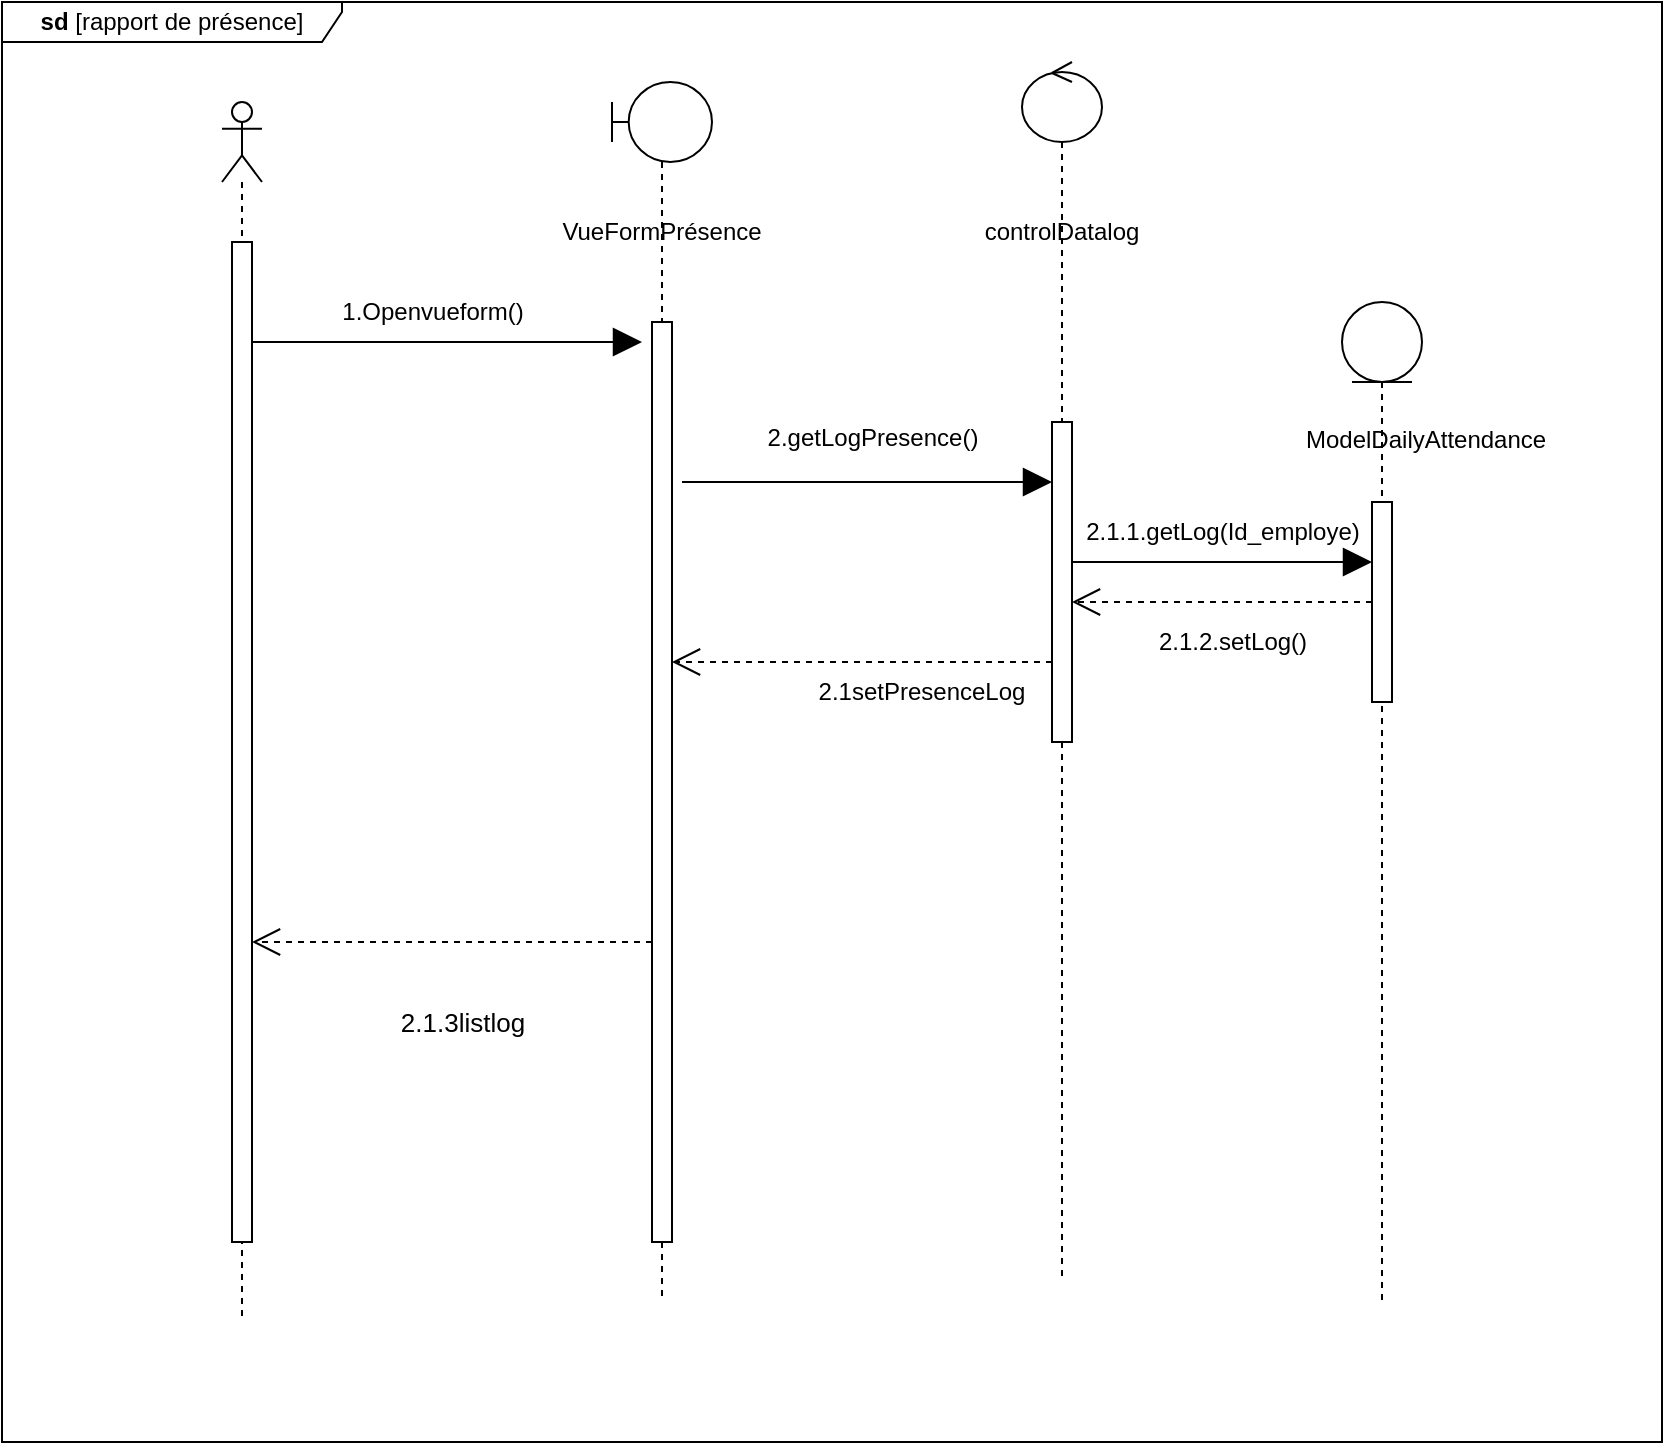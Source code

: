 <mxfile version="21.6.8" type="github">
  <diagram name="Page-1" id="Hz1ohdUSH_Gx4iMZX8w4">
    <mxGraphModel dx="2261" dy="782" grid="1" gridSize="10" guides="1" tooltips="1" connect="1" arrows="1" fold="1" page="1" pageScale="1" pageWidth="827" pageHeight="1169" math="0" shadow="0">
      <root>
        <mxCell id="0" />
        <mxCell id="1" parent="0" />
        <mxCell id="YYRi0PYZraKbrqkExKc4-1" value="" style="shape=umlLifeline;perimeter=lifelinePerimeter;whiteSpace=wrap;html=1;container=1;dropTarget=0;collapsible=0;recursiveResize=0;outlineConnect=0;portConstraint=eastwest;newEdgeStyle={&quot;edgeStyle&quot;:&quot;elbowEdgeStyle&quot;,&quot;elbow&quot;:&quot;vertical&quot;,&quot;curved&quot;:0,&quot;rounded&quot;:0};participant=umlBoundary;size=40;" vertex="1" parent="1">
          <mxGeometry x="235" y="70" width="50" height="610" as="geometry" />
        </mxCell>
        <mxCell id="YYRi0PYZraKbrqkExKc4-2" value="" style="html=1;points=[];perimeter=orthogonalPerimeter;outlineConnect=0;targetShapes=umlLifeline;portConstraint=eastwest;newEdgeStyle={&quot;edgeStyle&quot;:&quot;elbowEdgeStyle&quot;,&quot;elbow&quot;:&quot;vertical&quot;,&quot;curved&quot;:0,&quot;rounded&quot;:0};" vertex="1" parent="YYRi0PYZraKbrqkExKc4-1">
          <mxGeometry x="20" y="120" width="10" height="460" as="geometry" />
        </mxCell>
        <mxCell id="YYRi0PYZraKbrqkExKc4-3" value="" style="shape=umlLifeline;perimeter=lifelinePerimeter;whiteSpace=wrap;html=1;container=1;dropTarget=0;collapsible=0;recursiveResize=0;outlineConnect=0;portConstraint=eastwest;newEdgeStyle={&quot;edgeStyle&quot;:&quot;elbowEdgeStyle&quot;,&quot;elbow&quot;:&quot;vertical&quot;,&quot;curved&quot;:0,&quot;rounded&quot;:0};participant=umlEntity;" vertex="1" parent="1">
          <mxGeometry x="600" y="180" width="40" height="500" as="geometry" />
        </mxCell>
        <mxCell id="YYRi0PYZraKbrqkExKc4-4" value="" style="shape=umlLifeline;perimeter=lifelinePerimeter;whiteSpace=wrap;html=1;container=1;dropTarget=0;collapsible=0;recursiveResize=0;outlineConnect=0;portConstraint=eastwest;newEdgeStyle={&quot;edgeStyle&quot;:&quot;elbowEdgeStyle&quot;,&quot;elbow&quot;:&quot;vertical&quot;,&quot;curved&quot;:0,&quot;rounded&quot;:0};participant=umlActor;" vertex="1" parent="1">
          <mxGeometry x="40" y="80" width="20" height="610" as="geometry" />
        </mxCell>
        <mxCell id="YYRi0PYZraKbrqkExKc4-5" value="" style="html=1;points=[];perimeter=orthogonalPerimeter;outlineConnect=0;targetShapes=umlLifeline;portConstraint=eastwest;newEdgeStyle={&quot;edgeStyle&quot;:&quot;elbowEdgeStyle&quot;,&quot;elbow&quot;:&quot;vertical&quot;,&quot;curved&quot;:0,&quot;rounded&quot;:0};" vertex="1" parent="YYRi0PYZraKbrqkExKc4-4">
          <mxGeometry x="5" y="70" width="10" height="500" as="geometry" />
        </mxCell>
        <mxCell id="YYRi0PYZraKbrqkExKc4-6" value="" style="shape=umlLifeline;perimeter=lifelinePerimeter;whiteSpace=wrap;html=1;container=1;dropTarget=0;collapsible=0;recursiveResize=0;outlineConnect=0;portConstraint=eastwest;newEdgeStyle={&quot;edgeStyle&quot;:&quot;elbowEdgeStyle&quot;,&quot;elbow&quot;:&quot;vertical&quot;,&quot;curved&quot;:0,&quot;rounded&quot;:0};participant=umlControl;" vertex="1" parent="1">
          <mxGeometry x="440" y="60" width="40" height="610" as="geometry" />
        </mxCell>
        <mxCell id="YYRi0PYZraKbrqkExKc4-8" value="" style="endArrow=block;endFill=1;endSize=12;html=1;rounded=0;" edge="1" parent="1" source="YYRi0PYZraKbrqkExKc4-5">
          <mxGeometry width="160" relative="1" as="geometry">
            <mxPoint x="60" y="200" as="sourcePoint" />
            <mxPoint x="250" y="200" as="targetPoint" />
          </mxGeometry>
        </mxCell>
        <mxCell id="YYRi0PYZraKbrqkExKc4-9" value="&lt;b&gt;sd&lt;/b&gt; [rapport de présence]" style="shape=umlFrame;whiteSpace=wrap;html=1;pointerEvents=0;width=170;height=20;fillColor=#ffffff;" vertex="1" parent="1">
          <mxGeometry x="-70" y="30" width="830" height="720" as="geometry" />
        </mxCell>
        <mxCell id="YYRi0PYZraKbrqkExKc4-10" value="VueFormPrésence" style="text;html=1;strokeColor=none;fillColor=none;align=center;verticalAlign=middle;whiteSpace=wrap;rounded=0;" vertex="1" parent="1">
          <mxGeometry x="230" y="130" width="60" height="30" as="geometry" />
        </mxCell>
        <mxCell id="YYRi0PYZraKbrqkExKc4-14" value="controlDatalog" style="text;html=1;strokeColor=none;fillColor=none;align=center;verticalAlign=middle;whiteSpace=wrap;rounded=0;" vertex="1" parent="1">
          <mxGeometry x="430" y="130" width="60" height="30" as="geometry" />
        </mxCell>
        <mxCell id="YYRi0PYZraKbrqkExKc4-15" value="" style="html=1;points=[];perimeter=orthogonalPerimeter;outlineConnect=0;targetShapes=umlLifeline;portConstraint=eastwest;newEdgeStyle={&quot;edgeStyle&quot;:&quot;elbowEdgeStyle&quot;,&quot;elbow&quot;:&quot;vertical&quot;,&quot;curved&quot;:0,&quot;rounded&quot;:0};" vertex="1" parent="1">
          <mxGeometry x="455" y="240" width="10" height="160" as="geometry" />
        </mxCell>
        <mxCell id="YYRi0PYZraKbrqkExKc4-17" value="" style="endArrow=block;endFill=1;endSize=12;html=1;rounded=0;" edge="1" parent="1" target="YYRi0PYZraKbrqkExKc4-15">
          <mxGeometry width="160" relative="1" as="geometry">
            <mxPoint x="270" y="270" as="sourcePoint" />
            <mxPoint x="335" y="270" as="targetPoint" />
          </mxGeometry>
        </mxCell>
        <mxCell id="YYRi0PYZraKbrqkExKc4-18" value="2.getLogPresence()" style="text;html=1;align=center;verticalAlign=middle;resizable=0;points=[];autosize=1;strokeColor=none;fillColor=none;" vertex="1" parent="1">
          <mxGeometry x="300" y="232.5" width="130" height="30" as="geometry" />
        </mxCell>
        <mxCell id="YYRi0PYZraKbrqkExKc4-19" value="2.1.1.getLog(Id_employe)" style="text;html=1;align=center;verticalAlign=middle;resizable=0;points=[];autosize=1;strokeColor=none;fillColor=none;" vertex="1" parent="1">
          <mxGeometry x="460" y="280" width="160" height="30" as="geometry" />
        </mxCell>
        <mxCell id="YYRi0PYZraKbrqkExKc4-20" value="" style="endArrow=block;endFill=1;endSize=12;html=1;rounded=0;" edge="1" parent="1">
          <mxGeometry width="160" relative="1" as="geometry">
            <mxPoint x="465" y="310" as="sourcePoint" />
            <mxPoint x="615" y="310" as="targetPoint" />
          </mxGeometry>
        </mxCell>
        <mxCell id="YYRi0PYZraKbrqkExKc4-21" value="" style="html=1;points=[];perimeter=orthogonalPerimeter;outlineConnect=0;targetShapes=umlLifeline;portConstraint=eastwest;newEdgeStyle={&quot;edgeStyle&quot;:&quot;elbowEdgeStyle&quot;,&quot;elbow&quot;:&quot;vertical&quot;,&quot;curved&quot;:0,&quot;rounded&quot;:0};" vertex="1" parent="1">
          <mxGeometry x="615" y="280" width="10" height="100" as="geometry" />
        </mxCell>
        <mxCell id="YYRi0PYZraKbrqkExKc4-22" value="" style="endArrow=open;dashed=1;endFill=0;endSize=12;html=1;rounded=0;" edge="1" parent="1" source="YYRi0PYZraKbrqkExKc4-21" target="YYRi0PYZraKbrqkExKc4-15">
          <mxGeometry width="160" relative="1" as="geometry">
            <mxPoint x="120" y="440" as="sourcePoint" />
            <mxPoint x="280" y="440" as="targetPoint" />
          </mxGeometry>
        </mxCell>
        <mxCell id="YYRi0PYZraKbrqkExKc4-23" value="&lt;font style=&quot;font-size: 12px;&quot;&gt;2.1.2.setLog()&lt;/font&gt;" style="edgeLabel;html=1;align=center;verticalAlign=middle;resizable=0;points=[];" vertex="1" connectable="0" parent="YYRi0PYZraKbrqkExKc4-22">
          <mxGeometry x="0.04" y="5" relative="1" as="geometry">
            <mxPoint x="8" y="15" as="offset" />
          </mxGeometry>
        </mxCell>
        <mxCell id="YYRi0PYZraKbrqkExKc4-24" value="2.1setPresenceLog" style="text;html=1;strokeColor=none;fillColor=none;align=center;verticalAlign=middle;whiteSpace=wrap;rounded=0;" vertex="1" parent="1">
          <mxGeometry x="360" y="360" width="60" height="30" as="geometry" />
        </mxCell>
        <mxCell id="YYRi0PYZraKbrqkExKc4-25" value="&lt;div style=&quot;text-align: center;&quot;&gt;&lt;span style=&quot;background-color: initial;&quot;&gt;ModelDailyAttendance&lt;/span&gt;&lt;/div&gt;" style="text;whiteSpace=wrap;html=1;" vertex="1" parent="1">
          <mxGeometry x="580" y="235" width="100" height="25" as="geometry" />
        </mxCell>
        <mxCell id="YYRi0PYZraKbrqkExKc4-30" value="1.Openvueform()" style="text;html=1;align=center;verticalAlign=middle;resizable=0;points=[];autosize=1;strokeColor=none;fillColor=none;" vertex="1" parent="1">
          <mxGeometry x="90" y="170" width="110" height="30" as="geometry" />
        </mxCell>
        <mxCell id="YYRi0PYZraKbrqkExKc4-39" value="" style="endArrow=open;dashed=1;endFill=0;endSize=12;html=1;rounded=0;" edge="1" parent="1" target="YYRi0PYZraKbrqkExKc4-2">
          <mxGeometry width="160" relative="1" as="geometry">
            <mxPoint x="455" y="360" as="sourcePoint" />
            <mxPoint x="305" y="360" as="targetPoint" />
          </mxGeometry>
        </mxCell>
        <mxCell id="YYRi0PYZraKbrqkExKc4-42" value="" style="endArrow=open;dashed=1;endFill=0;endSize=12;html=1;rounded=0;" edge="1" parent="1">
          <mxGeometry width="160" relative="1" as="geometry">
            <mxPoint x="255" y="500" as="sourcePoint" />
            <mxPoint x="55" y="500" as="targetPoint" />
          </mxGeometry>
        </mxCell>
        <mxCell id="YYRi0PYZraKbrqkExKc4-43" value="&lt;font style=&quot;font-size: 13px;&quot;&gt;2.1.3listlog&lt;/font&gt;" style="edgeLabel;html=1;align=center;verticalAlign=middle;resizable=0;points=[];" vertex="1" connectable="0" parent="YYRi0PYZraKbrqkExKc4-42">
          <mxGeometry x="0.082" y="4" relative="1" as="geometry">
            <mxPoint x="13" y="36" as="offset" />
          </mxGeometry>
        </mxCell>
      </root>
    </mxGraphModel>
  </diagram>
</mxfile>
